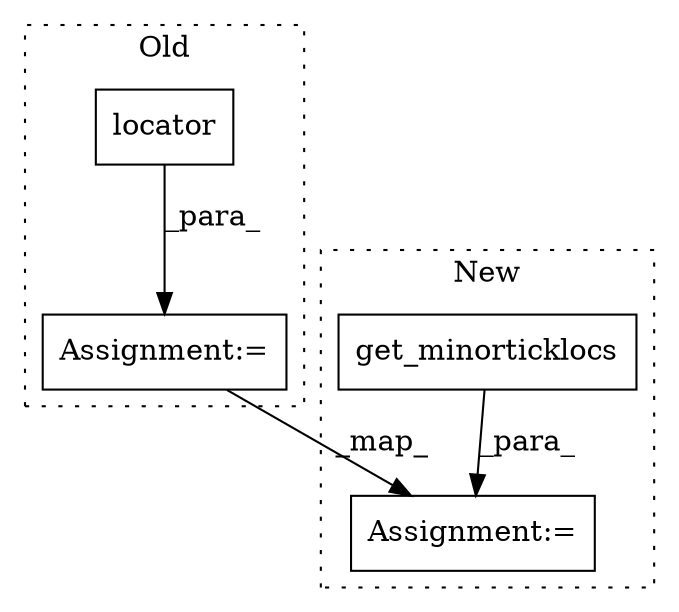 digraph G {
subgraph cluster0 {
1 [label="locator" a="32" s="27529" l="9" shape="box"];
4 [label="Assignment:=" a="7" s="27555" l="1" shape="box"];
label = "Old";
style="dotted";
}
subgraph cluster1 {
2 [label="get_minorticklocs" a="32" s="28028" l="19" shape="box"];
3 [label="Assignment:=" a="7" s="28128" l="1" shape="box"];
label = "New";
style="dotted";
}
1 -> 4 [label="_para_"];
2 -> 3 [label="_para_"];
4 -> 3 [label="_map_"];
}